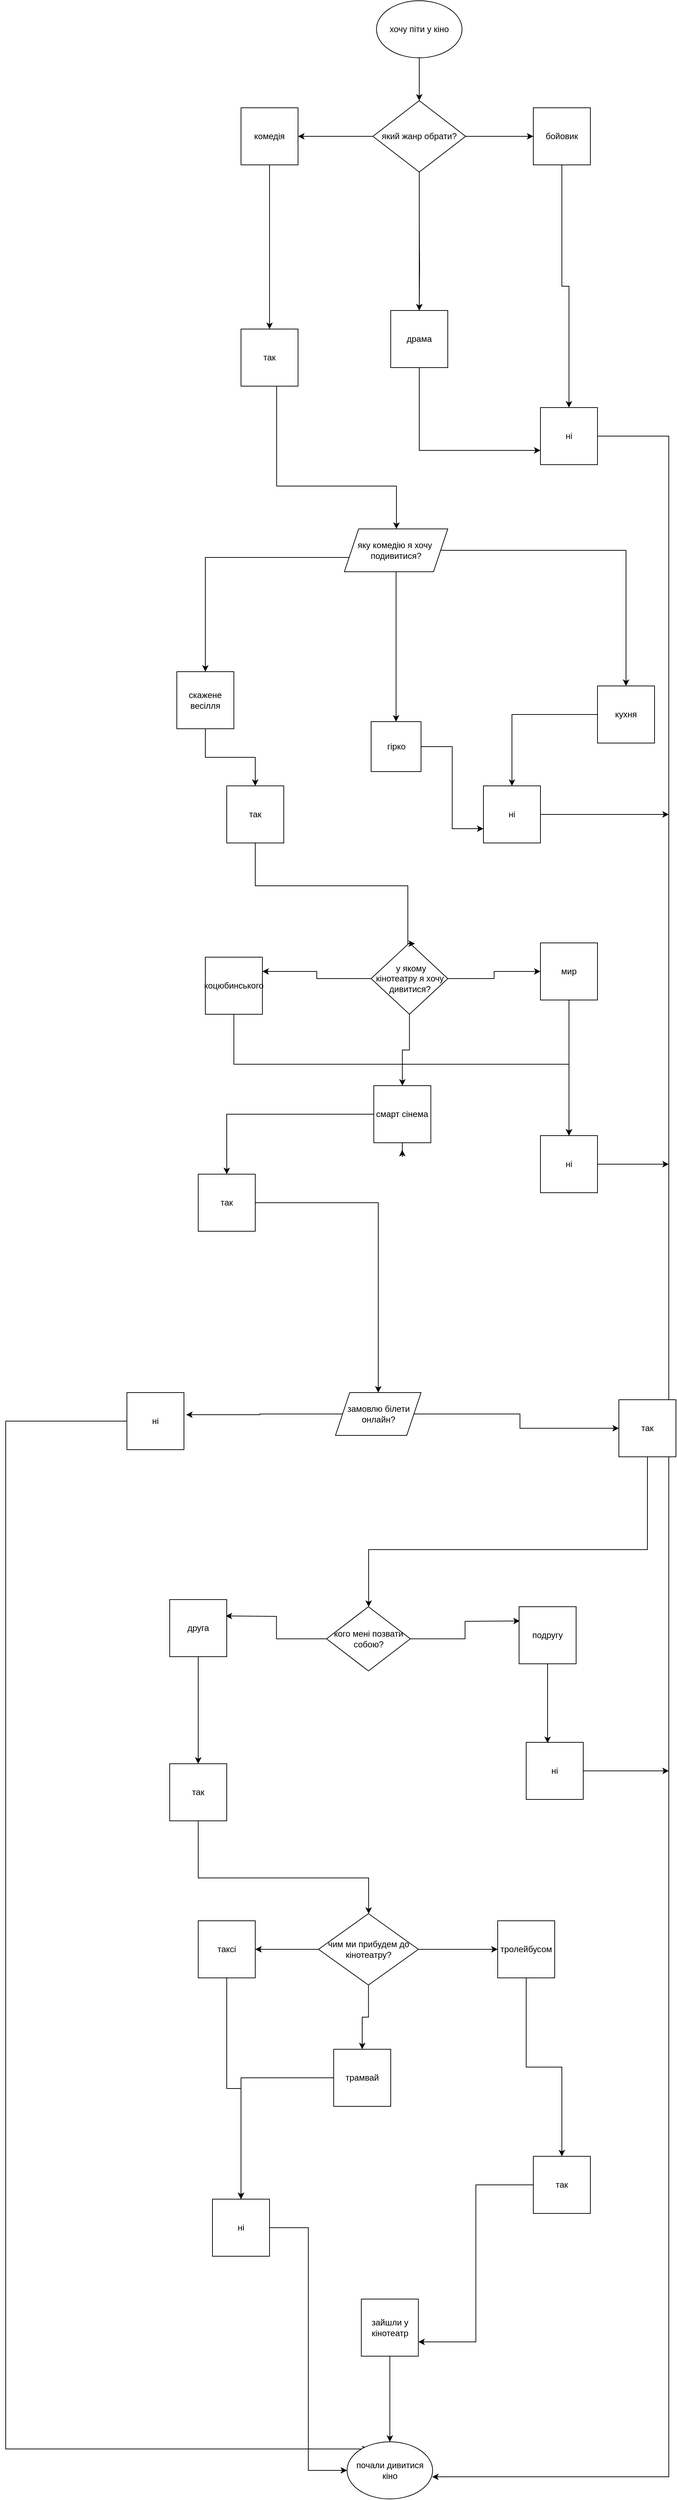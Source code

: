 <mxfile version="20.5.1" type="device" pages="3"><diagram id="jn2JzaI5NsW8pOdzNZXY" name="Сторінка-1"><mxGraphModel dx="1695" dy="482" grid="1" gridSize="10" guides="1" tooltips="1" connect="1" arrows="1" fold="1" page="1" pageScale="1" pageWidth="827" pageHeight="1169" math="0" shadow="0"><root><mxCell id="0"/><mxCell id="1" parent="0"/><mxCell id="ABp7vyV-2J1TD10QJDtU-10" style="edgeStyle=orthogonalEdgeStyle;rounded=0;orthogonalLoop=1;jettySize=auto;html=1;" edge="1" parent="1" source="ABp7vyV-2J1TD10QJDtU-1" target="ABp7vyV-2J1TD10QJDtU-2"><mxGeometry relative="1" as="geometry"/></mxCell><mxCell id="ABp7vyV-2J1TD10QJDtU-1" value="хочу піти у кіно" style="ellipse;whiteSpace=wrap;html=1;" vertex="1" parent="1"><mxGeometry x="300" y="30" width="120" height="80" as="geometry"/></mxCell><mxCell id="ABp7vyV-2J1TD10QJDtU-6" value="" style="edgeStyle=orthogonalEdgeStyle;rounded=0;orthogonalLoop=1;jettySize=auto;html=1;" edge="1" parent="1" target="ABp7vyV-2J1TD10QJDtU-3"><mxGeometry relative="1" as="geometry"><mxPoint x="360" y="340" as="sourcePoint"/></mxGeometry></mxCell><mxCell id="ABp7vyV-2J1TD10QJDtU-7" style="edgeStyle=orthogonalEdgeStyle;rounded=0;orthogonalLoop=1;jettySize=auto;html=1;entryX=0.5;entryY=0;entryDx=0;entryDy=0;" edge="1" parent="1" source="ABp7vyV-2J1TD10QJDtU-2" target="ABp7vyV-2J1TD10QJDtU-3"><mxGeometry relative="1" as="geometry"/></mxCell><mxCell id="ABp7vyV-2J1TD10QJDtU-8" style="edgeStyle=orthogonalEdgeStyle;rounded=0;orthogonalLoop=1;jettySize=auto;html=1;" edge="1" parent="1" source="ABp7vyV-2J1TD10QJDtU-2" target="ABp7vyV-2J1TD10QJDtU-5"><mxGeometry relative="1" as="geometry"/></mxCell><mxCell id="ABp7vyV-2J1TD10QJDtU-9" style="edgeStyle=orthogonalEdgeStyle;rounded=0;orthogonalLoop=1;jettySize=auto;html=1;" edge="1" parent="1" source="ABp7vyV-2J1TD10QJDtU-2" target="ABp7vyV-2J1TD10QJDtU-4"><mxGeometry relative="1" as="geometry"/></mxCell><mxCell id="ABp7vyV-2J1TD10QJDtU-2" value="який жанр обрати?" style="rhombus;whiteSpace=wrap;html=1;" vertex="1" parent="1"><mxGeometry x="295" y="170" width="130" height="100" as="geometry"/></mxCell><mxCell id="ABp7vyV-2J1TD10QJDtU-14" style="edgeStyle=orthogonalEdgeStyle;rounded=0;orthogonalLoop=1;jettySize=auto;html=1;entryX=0;entryY=0.75;entryDx=0;entryDy=0;" edge="1" parent="1" source="ABp7vyV-2J1TD10QJDtU-3" target="ABp7vyV-2J1TD10QJDtU-11"><mxGeometry relative="1" as="geometry"><Array as="points"><mxPoint x="360" y="480"/></Array></mxGeometry></mxCell><mxCell id="ABp7vyV-2J1TD10QJDtU-3" value="драма" style="whiteSpace=wrap;html=1;aspect=fixed;" vertex="1" parent="1"><mxGeometry x="320" y="464" width="80" height="80" as="geometry"/></mxCell><mxCell id="ABp7vyV-2J1TD10QJDtU-13" style="edgeStyle=orthogonalEdgeStyle;rounded=0;orthogonalLoop=1;jettySize=auto;html=1;" edge="1" parent="1" source="ABp7vyV-2J1TD10QJDtU-4" target="ABp7vyV-2J1TD10QJDtU-12"><mxGeometry relative="1" as="geometry"/></mxCell><mxCell id="ABp7vyV-2J1TD10QJDtU-4" value="комедія" style="whiteSpace=wrap;html=1;aspect=fixed;" vertex="1" parent="1"><mxGeometry x="110" y="180" width="80" height="80" as="geometry"/></mxCell><mxCell id="ABp7vyV-2J1TD10QJDtU-15" style="edgeStyle=orthogonalEdgeStyle;rounded=0;orthogonalLoop=1;jettySize=auto;html=1;" edge="1" parent="1" source="ABp7vyV-2J1TD10QJDtU-5" target="ABp7vyV-2J1TD10QJDtU-11"><mxGeometry relative="1" as="geometry"/></mxCell><mxCell id="ABp7vyV-2J1TD10QJDtU-5" value="бойовик" style="whiteSpace=wrap;html=1;aspect=fixed;" vertex="1" parent="1"><mxGeometry x="520" y="180" width="80" height="80" as="geometry"/></mxCell><mxCell id="ABp7vyV-2J1TD10QJDtU-90" style="edgeStyle=orthogonalEdgeStyle;rounded=0;orthogonalLoop=1;jettySize=auto;html=1;entryX=0.994;entryY=0.613;entryDx=0;entryDy=0;entryPerimeter=0;" edge="1" parent="1" source="ABp7vyV-2J1TD10QJDtU-11" target="ABp7vyV-2J1TD10QJDtU-84"><mxGeometry relative="1" as="geometry"><mxPoint x="600" y="3540" as="targetPoint"/><Array as="points"><mxPoint x="710" y="640"/><mxPoint x="710" y="3499"/></Array></mxGeometry></mxCell><mxCell id="ABp7vyV-2J1TD10QJDtU-11" value="ні" style="whiteSpace=wrap;html=1;aspect=fixed;" vertex="1" parent="1"><mxGeometry x="530" y="600" width="80" height="80" as="geometry"/></mxCell><mxCell id="ABp7vyV-2J1TD10QJDtU-23" style="edgeStyle=orthogonalEdgeStyle;rounded=0;orthogonalLoop=1;jettySize=auto;html=1;" edge="1" parent="1" source="ABp7vyV-2J1TD10QJDtU-12" target="ABp7vyV-2J1TD10QJDtU-16"><mxGeometry relative="1" as="geometry"><Array as="points"><mxPoint x="160" y="710"/><mxPoint x="328" y="710"/></Array></mxGeometry></mxCell><mxCell id="ABp7vyV-2J1TD10QJDtU-12" value="так" style="whiteSpace=wrap;html=1;aspect=fixed;" vertex="1" parent="1"><mxGeometry x="110" y="490" width="80" height="80" as="geometry"/></mxCell><mxCell id="ABp7vyV-2J1TD10QJDtU-20" value="" style="edgeStyle=orthogonalEdgeStyle;rounded=0;orthogonalLoop=1;jettySize=auto;html=1;" edge="1" parent="1" source="ABp7vyV-2J1TD10QJDtU-16" target="ABp7vyV-2J1TD10QJDtU-18"><mxGeometry relative="1" as="geometry"><Array as="points"><mxPoint x="60" y="810"/></Array></mxGeometry></mxCell><mxCell id="ABp7vyV-2J1TD10QJDtU-21" style="edgeStyle=orthogonalEdgeStyle;rounded=0;orthogonalLoop=1;jettySize=auto;html=1;" edge="1" parent="1" source="ABp7vyV-2J1TD10QJDtU-16" target="ABp7vyV-2J1TD10QJDtU-17"><mxGeometry relative="1" as="geometry"/></mxCell><mxCell id="ABp7vyV-2J1TD10QJDtU-22" style="edgeStyle=orthogonalEdgeStyle;rounded=0;orthogonalLoop=1;jettySize=auto;html=1;" edge="1" parent="1" source="ABp7vyV-2J1TD10QJDtU-16" target="ABp7vyV-2J1TD10QJDtU-19"><mxGeometry relative="1" as="geometry"/></mxCell><mxCell id="ABp7vyV-2J1TD10QJDtU-16" value="яку комедію я хочу&amp;nbsp;&lt;br&gt;подивитися?" style="shape=parallelogram;perimeter=parallelogramPerimeter;whiteSpace=wrap;html=1;fixedSize=1;" vertex="1" parent="1"><mxGeometry x="255" y="770" width="145" height="60" as="geometry"/></mxCell><mxCell id="ABp7vyV-2J1TD10QJDtU-47" style="edgeStyle=orthogonalEdgeStyle;rounded=0;orthogonalLoop=1;jettySize=auto;html=1;entryX=0;entryY=0.75;entryDx=0;entryDy=0;" edge="1" parent="1" source="ABp7vyV-2J1TD10QJDtU-17" target="ABp7vyV-2J1TD10QJDtU-28"><mxGeometry relative="1" as="geometry"/></mxCell><mxCell id="ABp7vyV-2J1TD10QJDtU-17" value="гірко" style="whiteSpace=wrap;html=1;aspect=fixed;" vertex="1" parent="1"><mxGeometry x="292.5" y="1040" width="70" height="70" as="geometry"/></mxCell><mxCell id="ABp7vyV-2J1TD10QJDtU-46" style="edgeStyle=orthogonalEdgeStyle;rounded=0;orthogonalLoop=1;jettySize=auto;html=1;" edge="1" parent="1" source="ABp7vyV-2J1TD10QJDtU-18" target="ABp7vyV-2J1TD10QJDtU-29"><mxGeometry relative="1" as="geometry"/></mxCell><mxCell id="ABp7vyV-2J1TD10QJDtU-18" value="скажене весілля" style="whiteSpace=wrap;html=1;aspect=fixed;" vertex="1" parent="1"><mxGeometry x="20" y="970" width="80" height="80" as="geometry"/></mxCell><mxCell id="ABp7vyV-2J1TD10QJDtU-48" style="edgeStyle=orthogonalEdgeStyle;rounded=0;orthogonalLoop=1;jettySize=auto;html=1;" edge="1" parent="1" source="ABp7vyV-2J1TD10QJDtU-19" target="ABp7vyV-2J1TD10QJDtU-28"><mxGeometry relative="1" as="geometry"/></mxCell><mxCell id="ABp7vyV-2J1TD10QJDtU-19" value="кухня" style="whiteSpace=wrap;html=1;aspect=fixed;" vertex="1" parent="1"><mxGeometry x="610" y="990" width="80" height="80" as="geometry"/></mxCell><mxCell id="ABp7vyV-2J1TD10QJDtU-30" style="edgeStyle=orthogonalEdgeStyle;rounded=0;orthogonalLoop=1;jettySize=auto;html=1;" edge="1" parent="1" source="ABp7vyV-2J1TD10QJDtU-24" target="ABp7vyV-2J1TD10QJDtU-25"><mxGeometry relative="1" as="geometry"/></mxCell><mxCell id="ABp7vyV-2J1TD10QJDtU-31" style="edgeStyle=orthogonalEdgeStyle;rounded=0;orthogonalLoop=1;jettySize=auto;html=1;entryX=1;entryY=0.25;entryDx=0;entryDy=0;" edge="1" parent="1" source="ABp7vyV-2J1TD10QJDtU-24" target="ABp7vyV-2J1TD10QJDtU-27"><mxGeometry relative="1" as="geometry"/></mxCell><mxCell id="ABp7vyV-2J1TD10QJDtU-32" style="edgeStyle=orthogonalEdgeStyle;rounded=0;orthogonalLoop=1;jettySize=auto;html=1;" edge="1" parent="1" source="ABp7vyV-2J1TD10QJDtU-24" target="ABp7vyV-2J1TD10QJDtU-26"><mxGeometry relative="1" as="geometry"/></mxCell><mxCell id="ABp7vyV-2J1TD10QJDtU-24" value="&amp;nbsp;у якому кінотеатру я хочу дивитися?" style="rhombus;whiteSpace=wrap;html=1;" vertex="1" parent="1"><mxGeometry x="292.5" y="1350" width="107.5" height="100" as="geometry"/></mxCell><mxCell id="ABp7vyV-2J1TD10QJDtU-54" style="edgeStyle=orthogonalEdgeStyle;rounded=0;orthogonalLoop=1;jettySize=auto;html=1;" edge="1" parent="1" source="ABp7vyV-2J1TD10QJDtU-25" target="ABp7vyV-2J1TD10QJDtU-44"><mxGeometry relative="1" as="geometry"/></mxCell><mxCell id="ABp7vyV-2J1TD10QJDtU-25" value="мир" style="whiteSpace=wrap;html=1;aspect=fixed;" vertex="1" parent="1"><mxGeometry x="530" y="1350" width="80" height="80" as="geometry"/></mxCell><mxCell id="ABp7vyV-2J1TD10QJDtU-43" style="edgeStyle=orthogonalEdgeStyle;rounded=0;orthogonalLoop=1;jettySize=auto;html=1;" edge="1" parent="1" source="ABp7vyV-2J1TD10QJDtU-26"><mxGeometry relative="1" as="geometry"><mxPoint x="336" y="1640" as="targetPoint"/></mxGeometry></mxCell><mxCell id="ABp7vyV-2J1TD10QJDtU-49" style="edgeStyle=orthogonalEdgeStyle;rounded=0;orthogonalLoop=1;jettySize=auto;html=1;" edge="1" parent="1" source="ABp7vyV-2J1TD10QJDtU-26" target="ABp7vyV-2J1TD10QJDtU-45"><mxGeometry relative="1" as="geometry"/></mxCell><mxCell id="ABp7vyV-2J1TD10QJDtU-26" value="смарт сінема" style="whiteSpace=wrap;html=1;aspect=fixed;" vertex="1" parent="1"><mxGeometry x="296.25" y="1550" width="80" height="80" as="geometry"/></mxCell><mxCell id="ABp7vyV-2J1TD10QJDtU-53" style="edgeStyle=orthogonalEdgeStyle;rounded=0;orthogonalLoop=1;jettySize=auto;html=1;" edge="1" parent="1" source="ABp7vyV-2J1TD10QJDtU-27" target="ABp7vyV-2J1TD10QJDtU-44"><mxGeometry relative="1" as="geometry"><mxPoint x="440" y="1620" as="targetPoint"/><Array as="points"><mxPoint x="100" y="1520"/><mxPoint x="570" y="1520"/></Array></mxGeometry></mxCell><mxCell id="ABp7vyV-2J1TD10QJDtU-27" value="коцюбинського" style="whiteSpace=wrap;html=1;aspect=fixed;" vertex="1" parent="1"><mxGeometry x="60" y="1370" width="80" height="80" as="geometry"/></mxCell><mxCell id="ABp7vyV-2J1TD10QJDtU-97" style="edgeStyle=orthogonalEdgeStyle;rounded=0;orthogonalLoop=1;jettySize=auto;html=1;" edge="1" parent="1" source="ABp7vyV-2J1TD10QJDtU-28"><mxGeometry relative="1" as="geometry"><mxPoint x="710" y="1170" as="targetPoint"/></mxGeometry></mxCell><mxCell id="ABp7vyV-2J1TD10QJDtU-28" value="ні" style="whiteSpace=wrap;html=1;aspect=fixed;" vertex="1" parent="1"><mxGeometry x="450" y="1130" width="80" height="80" as="geometry"/></mxCell><mxCell id="ABp7vyV-2J1TD10QJDtU-34" style="edgeStyle=orthogonalEdgeStyle;rounded=0;orthogonalLoop=1;jettySize=auto;html=1;entryX=0.572;entryY=0.01;entryDx=0;entryDy=0;entryPerimeter=0;" edge="1" parent="1" source="ABp7vyV-2J1TD10QJDtU-29" target="ABp7vyV-2J1TD10QJDtU-24"><mxGeometry relative="1" as="geometry"><mxPoint x="290" y="1270" as="targetPoint"/><Array as="points"><mxPoint x="130" y="1270"/><mxPoint x="344" y="1270"/></Array></mxGeometry></mxCell><mxCell id="ABp7vyV-2J1TD10QJDtU-29" value="так" style="whiteSpace=wrap;html=1;aspect=fixed;" vertex="1" parent="1"><mxGeometry x="90" y="1130" width="80" height="80" as="geometry"/></mxCell><mxCell id="ABp7vyV-2J1TD10QJDtU-39" style="edgeStyle=orthogonalEdgeStyle;rounded=0;orthogonalLoop=1;jettySize=auto;html=1;entryX=1.038;entryY=0.388;entryDx=0;entryDy=0;entryPerimeter=0;" edge="1" parent="1" source="ABp7vyV-2J1TD10QJDtU-36" target="ABp7vyV-2J1TD10QJDtU-38"><mxGeometry relative="1" as="geometry"><mxPoint x="90" y="1810" as="targetPoint"/></mxGeometry></mxCell><mxCell id="ABp7vyV-2J1TD10QJDtU-41" style="edgeStyle=orthogonalEdgeStyle;rounded=0;orthogonalLoop=1;jettySize=auto;html=1;" edge="1" parent="1" source="ABp7vyV-2J1TD10QJDtU-36" target="ABp7vyV-2J1TD10QJDtU-37"><mxGeometry relative="1" as="geometry"><mxPoint x="520" y="1890" as="targetPoint"/></mxGeometry></mxCell><mxCell id="ABp7vyV-2J1TD10QJDtU-36" value="замовлю білети онлайн?" style="shape=parallelogram;perimeter=parallelogramPerimeter;whiteSpace=wrap;html=1;fixedSize=1;" vertex="1" parent="1"><mxGeometry x="242.5" y="1980" width="120" height="60" as="geometry"/></mxCell><mxCell id="ABp7vyV-2J1TD10QJDtU-64" style="edgeStyle=orthogonalEdgeStyle;rounded=0;orthogonalLoop=1;jettySize=auto;html=1;" edge="1" parent="1" source="ABp7vyV-2J1TD10QJDtU-37" target="ABp7vyV-2J1TD10QJDtU-56"><mxGeometry relative="1" as="geometry"><Array as="points"><mxPoint x="680" y="2200"/><mxPoint x="289" y="2200"/></Array></mxGeometry></mxCell><mxCell id="ABp7vyV-2J1TD10QJDtU-37" value="так" style="whiteSpace=wrap;html=1;aspect=fixed;" vertex="1" parent="1"><mxGeometry x="640" y="1990" width="80" height="80" as="geometry"/></mxCell><mxCell id="ABp7vyV-2J1TD10QJDtU-99" style="edgeStyle=orthogonalEdgeStyle;rounded=0;orthogonalLoop=1;jettySize=auto;html=1;" edge="1" parent="1" source="ABp7vyV-2J1TD10QJDtU-38"><mxGeometry relative="1" as="geometry"><mxPoint x="288.8" y="3460" as="targetPoint"/><Array as="points"><mxPoint x="-220" y="2020"/><mxPoint x="-220" y="3460"/></Array></mxGeometry></mxCell><mxCell id="ABp7vyV-2J1TD10QJDtU-38" value="ні" style="whiteSpace=wrap;html=1;aspect=fixed;" vertex="1" parent="1"><mxGeometry x="-50" y="1980" width="80" height="80" as="geometry"/></mxCell><mxCell id="ABp7vyV-2J1TD10QJDtU-95" style="edgeStyle=orthogonalEdgeStyle;rounded=0;orthogonalLoop=1;jettySize=auto;html=1;" edge="1" parent="1" source="ABp7vyV-2J1TD10QJDtU-44"><mxGeometry relative="1" as="geometry"><mxPoint x="710" y="1660" as="targetPoint"/></mxGeometry></mxCell><mxCell id="ABp7vyV-2J1TD10QJDtU-44" value="ні" style="whiteSpace=wrap;html=1;aspect=fixed;" vertex="1" parent="1"><mxGeometry x="530" y="1620" width="80" height="80" as="geometry"/></mxCell><mxCell id="ABp7vyV-2J1TD10QJDtU-55" style="edgeStyle=orthogonalEdgeStyle;rounded=0;orthogonalLoop=1;jettySize=auto;html=1;" edge="1" parent="1" source="ABp7vyV-2J1TD10QJDtU-45" target="ABp7vyV-2J1TD10QJDtU-36"><mxGeometry relative="1" as="geometry"/></mxCell><mxCell id="ABp7vyV-2J1TD10QJDtU-45" value="так" style="whiteSpace=wrap;html=1;aspect=fixed;" vertex="1" parent="1"><mxGeometry x="50" y="1674" width="80" height="80" as="geometry"/></mxCell><mxCell id="ABp7vyV-2J1TD10QJDtU-61" style="edgeStyle=orthogonalEdgeStyle;rounded=0;orthogonalLoop=1;jettySize=auto;html=1;" edge="1" parent="1" source="ABp7vyV-2J1TD10QJDtU-56"><mxGeometry relative="1" as="geometry"><mxPoint x="501" y="2300" as="targetPoint"/></mxGeometry></mxCell><mxCell id="ABp7vyV-2J1TD10QJDtU-63" style="edgeStyle=orthogonalEdgeStyle;rounded=0;orthogonalLoop=1;jettySize=auto;html=1;" edge="1" parent="1" source="ABp7vyV-2J1TD10QJDtU-56"><mxGeometry relative="1" as="geometry"><mxPoint x="88.5" y="2293" as="targetPoint"/></mxGeometry></mxCell><mxCell id="ABp7vyV-2J1TD10QJDtU-56" value="кого мені позвати собою?" style="rhombus;whiteSpace=wrap;html=1;" vertex="1" parent="1"><mxGeometry x="230" y="2280" width="117.5" height="90" as="geometry"/></mxCell><mxCell id="ABp7vyV-2J1TD10QJDtU-68" style="edgeStyle=orthogonalEdgeStyle;rounded=0;orthogonalLoop=1;jettySize=auto;html=1;" edge="1" parent="1" source="ABp7vyV-2J1TD10QJDtU-57" target="ABp7vyV-2J1TD10QJDtU-66"><mxGeometry relative="1" as="geometry"/></mxCell><mxCell id="ABp7vyV-2J1TD10QJDtU-57" value="друга" style="whiteSpace=wrap;html=1;aspect=fixed;" vertex="1" parent="1"><mxGeometry x="10" y="2270" width="80" height="80" as="geometry"/></mxCell><mxCell id="ABp7vyV-2J1TD10QJDtU-67" style="edgeStyle=orthogonalEdgeStyle;rounded=0;orthogonalLoop=1;jettySize=auto;html=1;entryX=0.375;entryY=0.013;entryDx=0;entryDy=0;entryPerimeter=0;" edge="1" parent="1" source="ABp7vyV-2J1TD10QJDtU-59" target="ABp7vyV-2J1TD10QJDtU-65"><mxGeometry relative="1" as="geometry"/></mxCell><mxCell id="ABp7vyV-2J1TD10QJDtU-59" value="подругу" style="whiteSpace=wrap;html=1;aspect=fixed;" vertex="1" parent="1"><mxGeometry x="500" y="2280" width="80" height="80" as="geometry"/></mxCell><mxCell id="ABp7vyV-2J1TD10QJDtU-93" style="edgeStyle=orthogonalEdgeStyle;rounded=0;orthogonalLoop=1;jettySize=auto;html=1;" edge="1" parent="1" source="ABp7vyV-2J1TD10QJDtU-65"><mxGeometry relative="1" as="geometry"><mxPoint x="710" y="2510" as="targetPoint"/></mxGeometry></mxCell><mxCell id="ABp7vyV-2J1TD10QJDtU-65" value="ні" style="whiteSpace=wrap;html=1;aspect=fixed;" vertex="1" parent="1"><mxGeometry x="510" y="2470" width="80" height="80" as="geometry"/></mxCell><mxCell id="ABp7vyV-2J1TD10QJDtU-70" style="edgeStyle=orthogonalEdgeStyle;rounded=0;orthogonalLoop=1;jettySize=auto;html=1;" edge="1" parent="1" source="ABp7vyV-2J1TD10QJDtU-66" target="ABp7vyV-2J1TD10QJDtU-69"><mxGeometry relative="1" as="geometry"><Array as="points"><mxPoint x="50" y="2660"/><mxPoint x="289" y="2660"/></Array></mxGeometry></mxCell><mxCell id="ABp7vyV-2J1TD10QJDtU-66" value="так" style="whiteSpace=wrap;html=1;aspect=fixed;" vertex="1" parent="1"><mxGeometry x="10" y="2500" width="80" height="80" as="geometry"/></mxCell><mxCell id="ABp7vyV-2J1TD10QJDtU-76" style="edgeStyle=orthogonalEdgeStyle;rounded=0;orthogonalLoop=1;jettySize=auto;html=1;" edge="1" parent="1" source="ABp7vyV-2J1TD10QJDtU-69"><mxGeometry relative="1" as="geometry"><mxPoint x="130" y="2760" as="targetPoint"/></mxGeometry></mxCell><mxCell id="ABp7vyV-2J1TD10QJDtU-77" style="edgeStyle=orthogonalEdgeStyle;rounded=0;orthogonalLoop=1;jettySize=auto;html=1;entryX=0;entryY=0.5;entryDx=0;entryDy=0;" edge="1" parent="1" source="ABp7vyV-2J1TD10QJDtU-69" target="ABp7vyV-2J1TD10QJDtU-73"><mxGeometry relative="1" as="geometry"/></mxCell><mxCell id="ABp7vyV-2J1TD10QJDtU-78" style="edgeStyle=orthogonalEdgeStyle;rounded=0;orthogonalLoop=1;jettySize=auto;html=1;" edge="1" parent="1" source="ABp7vyV-2J1TD10QJDtU-69" target="ABp7vyV-2J1TD10QJDtU-72"><mxGeometry relative="1" as="geometry"/></mxCell><mxCell id="ABp7vyV-2J1TD10QJDtU-69" value="чим ми прибудем до кінотеатру?" style="rhombus;whiteSpace=wrap;html=1;" vertex="1" parent="1"><mxGeometry x="218.75" y="2710" width="140" height="100" as="geometry"/></mxCell><mxCell id="ABp7vyV-2J1TD10QJDtU-88" style="edgeStyle=orthogonalEdgeStyle;rounded=0;orthogonalLoop=1;jettySize=auto;html=1;entryX=1;entryY=0.75;entryDx=0;entryDy=0;" edge="1" parent="1" source="ABp7vyV-2J1TD10QJDtU-71" target="ABp7vyV-2J1TD10QJDtU-83"><mxGeometry relative="1" as="geometry"/></mxCell><mxCell id="ABp7vyV-2J1TD10QJDtU-71" value="так" style="whiteSpace=wrap;html=1;aspect=fixed;" vertex="1" parent="1"><mxGeometry x="520" y="3050" width="80" height="80" as="geometry"/></mxCell><mxCell id="ABp7vyV-2J1TD10QJDtU-80" style="edgeStyle=orthogonalEdgeStyle;rounded=0;orthogonalLoop=1;jettySize=auto;html=1;" edge="1" parent="1" source="ABp7vyV-2J1TD10QJDtU-72" target="ABp7vyV-2J1TD10QJDtU-79"><mxGeometry relative="1" as="geometry"/></mxCell><mxCell id="ABp7vyV-2J1TD10QJDtU-72" value="трамвай" style="whiteSpace=wrap;html=1;aspect=fixed;" vertex="1" parent="1"><mxGeometry x="240" y="2900" width="80" height="80" as="geometry"/></mxCell><mxCell id="ABp7vyV-2J1TD10QJDtU-82" style="edgeStyle=orthogonalEdgeStyle;rounded=0;orthogonalLoop=1;jettySize=auto;html=1;" edge="1" parent="1" source="ABp7vyV-2J1TD10QJDtU-73" target="ABp7vyV-2J1TD10QJDtU-71"><mxGeometry relative="1" as="geometry"/></mxCell><mxCell id="ABp7vyV-2J1TD10QJDtU-73" value="тролейбусом" style="whiteSpace=wrap;html=1;aspect=fixed;" vertex="1" parent="1"><mxGeometry x="470" y="2720" width="80" height="80" as="geometry"/></mxCell><mxCell id="ABp7vyV-2J1TD10QJDtU-81" style="edgeStyle=orthogonalEdgeStyle;rounded=0;orthogonalLoop=1;jettySize=auto;html=1;" edge="1" parent="1" source="ABp7vyV-2J1TD10QJDtU-74" target="ABp7vyV-2J1TD10QJDtU-79"><mxGeometry relative="1" as="geometry"/></mxCell><mxCell id="ABp7vyV-2J1TD10QJDtU-74" value="таксі" style="whiteSpace=wrap;html=1;aspect=fixed;" vertex="1" parent="1"><mxGeometry x="50" y="2720" width="80" height="80" as="geometry"/></mxCell><mxCell id="ABp7vyV-2J1TD10QJDtU-91" style="edgeStyle=orthogonalEdgeStyle;rounded=0;orthogonalLoop=1;jettySize=auto;html=1;entryX=0;entryY=0.5;entryDx=0;entryDy=0;" edge="1" parent="1" source="ABp7vyV-2J1TD10QJDtU-79" target="ABp7vyV-2J1TD10QJDtU-84"><mxGeometry relative="1" as="geometry"/></mxCell><mxCell id="ABp7vyV-2J1TD10QJDtU-79" value="ні" style="whiteSpace=wrap;html=1;aspect=fixed;" vertex="1" parent="1"><mxGeometry x="70" y="3110" width="80" height="80" as="geometry"/></mxCell><mxCell id="ABp7vyV-2J1TD10QJDtU-85" style="edgeStyle=orthogonalEdgeStyle;rounded=0;orthogonalLoop=1;jettySize=auto;html=1;" edge="1" parent="1" source="ABp7vyV-2J1TD10QJDtU-83" target="ABp7vyV-2J1TD10QJDtU-84"><mxGeometry relative="1" as="geometry"/></mxCell><mxCell id="ABp7vyV-2J1TD10QJDtU-83" value="зайшли у кінотеатр" style="whiteSpace=wrap;html=1;aspect=fixed;" vertex="1" parent="1"><mxGeometry x="278.75" y="3250" width="80" height="80" as="geometry"/></mxCell><mxCell id="ABp7vyV-2J1TD10QJDtU-84" value="почали дивитися кіно" style="ellipse;whiteSpace=wrap;html=1;" vertex="1" parent="1"><mxGeometry x="258.75" y="3450" width="120" height="80" as="geometry"/></mxCell></root></mxGraphModel></diagram><diagram id="mDZlbn68FvtuA0Gvvycv" name="Сторінка-2"><mxGraphModel dx="595" dy="351" grid="1" gridSize="10" guides="1" tooltips="1" connect="1" arrows="1" fold="1" page="1" pageScale="1" pageWidth="827" pageHeight="1169" math="0" shadow="0"><root><mxCell id="0"/><mxCell id="1" parent="0"/><mxCell id="znVXHVpeiD_ji0J0gpUV-3" style="edgeStyle=orthogonalEdgeStyle;rounded=0;orthogonalLoop=1;jettySize=auto;html=1;" edge="1" parent="1" source="znVXHVpeiD_ji0J0gpUV-1" target="znVXHVpeiD_ji0J0gpUV-2"><mxGeometry relative="1" as="geometry"/></mxCell><mxCell id="znVXHVpeiD_ji0J0gpUV-1" value="хочу пограти у боулінг" style="ellipse;whiteSpace=wrap;html=1;" vertex="1" parent="1"><mxGeometry x="340" y="60" width="120" height="80" as="geometry"/></mxCell><mxCell id="znVXHVpeiD_ji0J0gpUV-7" style="edgeStyle=orthogonalEdgeStyle;rounded=0;orthogonalLoop=1;jettySize=auto;html=1;" edge="1" parent="1" source="znVXHVpeiD_ji0J0gpUV-2" target="znVXHVpeiD_ji0J0gpUV-6"><mxGeometry relative="1" as="geometry"/></mxCell><mxCell id="znVXHVpeiD_ji0J0gpUV-8" style="edgeStyle=orthogonalEdgeStyle;rounded=0;orthogonalLoop=1;jettySize=auto;html=1;" edge="1" parent="1" source="znVXHVpeiD_ji0J0gpUV-2" target="znVXHVpeiD_ji0J0gpUV-4"><mxGeometry relative="1" as="geometry"/></mxCell><mxCell id="znVXHVpeiD_ji0J0gpUV-9" style="edgeStyle=orthogonalEdgeStyle;rounded=0;orthogonalLoop=1;jettySize=auto;html=1;entryX=1;entryY=0.25;entryDx=0;entryDy=0;" edge="1" parent="1" source="znVXHVpeiD_ji0J0gpUV-2" target="znVXHVpeiD_ji0J0gpUV-5"><mxGeometry relative="1" as="geometry"/></mxCell><mxCell id="znVXHVpeiD_ji0J0gpUV-2" value="де пограти у боулінг?" style="rhombus;whiteSpace=wrap;html=1;" vertex="1" parent="1"><mxGeometry x="355" y="240" width="90" height="80" as="geometry"/></mxCell><mxCell id="znVXHVpeiD_ji0J0gpUV-14" style="edgeStyle=orthogonalEdgeStyle;rounded=0;orthogonalLoop=1;jettySize=auto;html=1;" edge="1" parent="1" source="znVXHVpeiD_ji0J0gpUV-4" target="znVXHVpeiD_ji0J0gpUV-12"><mxGeometry relative="1" as="geometry"><Array as="points"><mxPoint x="620" y="370"/><mxPoint x="170" y="370"/></Array></mxGeometry></mxCell><mxCell id="znVXHVpeiD_ji0J0gpUV-4" value="скайпарк" style="whiteSpace=wrap;html=1;aspect=fixed;" vertex="1" parent="1"><mxGeometry x="580" y="240" width="80" height="80" as="geometry"/></mxCell><mxCell id="znVXHVpeiD_ji0J0gpUV-15" style="edgeStyle=orthogonalEdgeStyle;rounded=0;orthogonalLoop=1;jettySize=auto;html=1;" edge="1" parent="1" source="znVXHVpeiD_ji0J0gpUV-5" target="znVXHVpeiD_ji0J0gpUV-12"><mxGeometry relative="1" as="geometry"/></mxCell><mxCell id="znVXHVpeiD_ji0J0gpUV-5" value="Анастасія" style="whiteSpace=wrap;html=1;aspect=fixed;" vertex="1" parent="1"><mxGeometry x="130" y="260" width="80" height="80" as="geometry"/></mxCell><mxCell id="znVXHVpeiD_ji0J0gpUV-13" style="edgeStyle=orthogonalEdgeStyle;rounded=0;orthogonalLoop=1;jettySize=auto;html=1;entryX=0.888;entryY=0.013;entryDx=0;entryDy=0;entryPerimeter=0;" edge="1" parent="1" source="znVXHVpeiD_ji0J0gpUV-6" target="znVXHVpeiD_ji0J0gpUV-11"><mxGeometry relative="1" as="geometry"/></mxCell><mxCell id="znVXHVpeiD_ji0J0gpUV-6" value="мегамол" style="whiteSpace=wrap;html=1;aspect=fixed;" vertex="1" parent="1"><mxGeometry x="360" y="410" width="80" height="80" as="geometry"/></mxCell><mxCell id="znVXHVpeiD_ji0J0gpUV-79" style="edgeStyle=orthogonalEdgeStyle;rounded=0;orthogonalLoop=1;jettySize=auto;html=1;entryX=1;entryY=0;entryDx=0;entryDy=0;" edge="1" parent="1" source="znVXHVpeiD_ji0J0gpUV-11" target="znVXHVpeiD_ji0J0gpUV-69"><mxGeometry relative="1" as="geometry"><Array as="points"><mxPoint x="550" y="585"/><mxPoint x="550" y="3342"/></Array></mxGeometry></mxCell><mxCell id="znVXHVpeiD_ji0J0gpUV-11" value="ні" style="whiteSpace=wrap;html=1;aspect=fixed;" vertex="1" parent="1"><mxGeometry x="570" y="545" width="80" height="80" as="geometry"/></mxCell><mxCell id="znVXHVpeiD_ji0J0gpUV-17" style="edgeStyle=orthogonalEdgeStyle;rounded=0;orthogonalLoop=1;jettySize=auto;html=1;" edge="1" parent="1" source="znVXHVpeiD_ji0J0gpUV-12" target="znVXHVpeiD_ji0J0gpUV-16"><mxGeometry relative="1" as="geometry"><Array as="points"><mxPoint x="170" y="730"/></Array></mxGeometry></mxCell><mxCell id="znVXHVpeiD_ji0J0gpUV-12" value="так" style="whiteSpace=wrap;html=1;aspect=fixed;" vertex="1" parent="1"><mxGeometry x="130" y="520" width="80" height="80" as="geometry"/></mxCell><mxCell id="znVXHVpeiD_ji0J0gpUV-23" style="edgeStyle=orthogonalEdgeStyle;rounded=0;orthogonalLoop=1;jettySize=auto;html=1;" edge="1" parent="1"><mxGeometry relative="1" as="geometry"><mxPoint x="360" y="774" as="sourcePoint"/><mxPoint x="360" y="924" as="targetPoint"/></mxGeometry></mxCell><mxCell id="znVXHVpeiD_ji0J0gpUV-16" value="приЇхав" style="whiteSpace=wrap;html=1;aspect=fixed;" vertex="1" parent="1"><mxGeometry x="320" y="690" width="80" height="80" as="geometry"/></mxCell><mxCell id="znVXHVpeiD_ji0J0gpUV-21" style="edgeStyle=orthogonalEdgeStyle;rounded=0;orthogonalLoop=1;jettySize=auto;html=1;" edge="1" parent="1" source="znVXHVpeiD_ji0J0gpUV-18" target="znVXHVpeiD_ji0J0gpUV-19"><mxGeometry relative="1" as="geometry"/></mxCell><mxCell id="znVXHVpeiD_ji0J0gpUV-22" style="edgeStyle=orthogonalEdgeStyle;rounded=0;orthogonalLoop=1;jettySize=auto;html=1;entryX=1.025;entryY=0.375;entryDx=0;entryDy=0;entryPerimeter=0;" edge="1" parent="1" source="znVXHVpeiD_ji0J0gpUV-18" target="znVXHVpeiD_ji0J0gpUV-20"><mxGeometry relative="1" as="geometry"/></mxCell><mxCell id="znVXHVpeiD_ji0J0gpUV-18" value="узяти тренера?" style="rhombus;whiteSpace=wrap;html=1;" vertex="1" parent="1"><mxGeometry x="320" y="920" width="80" height="80" as="geometry"/></mxCell><mxCell id="znVXHVpeiD_ji0J0gpUV-19" value="ні" style="whiteSpace=wrap;html=1;aspect=fixed;" vertex="1" parent="1"><mxGeometry x="530" y="920" width="80" height="80" as="geometry"/></mxCell><mxCell id="znVXHVpeiD_ji0J0gpUV-28" style="edgeStyle=orthogonalEdgeStyle;rounded=0;orthogonalLoop=1;jettySize=auto;html=1;entryX=0.5;entryY=0;entryDx=0;entryDy=0;" edge="1" parent="1" source="znVXHVpeiD_ji0J0gpUV-20" target="znVXHVpeiD_ji0J0gpUV-25"><mxGeometry relative="1" as="geometry"><Array as="points"><mxPoint x="264" y="1150"/><mxPoint x="429" y="1150"/></Array></mxGeometry></mxCell><mxCell id="znVXHVpeiD_ji0J0gpUV-20" value="так" style="whiteSpace=wrap;html=1;aspect=fixed;" vertex="1" parent="1"><mxGeometry x="100" y="930" width="80" height="80" as="geometry"/></mxCell><mxCell id="znVXHVpeiD_ji0J0gpUV-35" style="edgeStyle=orthogonalEdgeStyle;rounded=0;orthogonalLoop=1;jettySize=auto;html=1;" edge="1" parent="1" source="znVXHVpeiD_ji0J0gpUV-24" target="znVXHVpeiD_ji0J0gpUV-32"><mxGeometry relative="1" as="geometry"/></mxCell><mxCell id="znVXHVpeiD_ji0J0gpUV-24" value="красивий" style="whiteSpace=wrap;html=1;aspect=fixed;" vertex="1" parent="1"><mxGeometry x="144" y="1380" width="80" height="80" as="geometry"/></mxCell><mxCell id="znVXHVpeiD_ji0J0gpUV-30" style="edgeStyle=orthogonalEdgeStyle;rounded=0;orthogonalLoop=1;jettySize=auto;html=1;entryX=0.627;entryY=0.006;entryDx=0;entryDy=0;entryPerimeter=0;" edge="1" parent="1" source="znVXHVpeiD_ji0J0gpUV-25" target="znVXHVpeiD_ji0J0gpUV-27"><mxGeometry relative="1" as="geometry"><mxPoint x="630" y="1235" as="targetPoint"/></mxGeometry></mxCell><mxCell id="znVXHVpeiD_ji0J0gpUV-31" style="edgeStyle=orthogonalEdgeStyle;rounded=0;orthogonalLoop=1;jettySize=auto;html=1;entryX=0.5;entryY=0;entryDx=0;entryDy=0;" edge="1" parent="1" source="znVXHVpeiD_ji0J0gpUV-25" target="znVXHVpeiD_ji0J0gpUV-24"><mxGeometry relative="1" as="geometry"/></mxCell><mxCell id="znVXHVpeiD_ji0J0gpUV-25" value="який має бути шар?" style="rhombus;whiteSpace=wrap;html=1;" vertex="1" parent="1"><mxGeometry x="379" y="1230" width="100" height="90" as="geometry"/></mxCell><mxCell id="znVXHVpeiD_ji0J0gpUV-34" style="edgeStyle=orthogonalEdgeStyle;rounded=0;orthogonalLoop=1;jettySize=auto;html=1;" edge="1" parent="1" source="znVXHVpeiD_ji0J0gpUV-27" target="znVXHVpeiD_ji0J0gpUV-33"><mxGeometry relative="1" as="geometry"/></mxCell><mxCell id="znVXHVpeiD_ji0J0gpUV-27" value="гарно підходив під його руку" style="whiteSpace=wrap;html=1;aspect=fixed;" vertex="1" parent="1"><mxGeometry x="640" y="1360" width="80" height="80" as="geometry"/></mxCell><mxCell id="znVXHVpeiD_ji0J0gpUV-81" style="edgeStyle=orthogonalEdgeStyle;rounded=0;orthogonalLoop=1;jettySize=auto;html=1;entryX=0;entryY=0.5;entryDx=0;entryDy=0;" edge="1" parent="1" source="znVXHVpeiD_ji0J0gpUV-32" target="znVXHVpeiD_ji0J0gpUV-69"><mxGeometry relative="1" as="geometry"><mxPoint x="60" y="1590" as="targetPoint"/><Array as="points"><mxPoint x="70" y="1580"/><mxPoint x="70" y="3370"/></Array></mxGeometry></mxCell><mxCell id="znVXHVpeiD_ji0J0gpUV-32" value="ні" style="whiteSpace=wrap;html=1;aspect=fixed;" vertex="1" parent="1"><mxGeometry x="140" y="1540" width="80" height="80" as="geometry"/></mxCell><mxCell id="znVXHVpeiD_ji0J0gpUV-37" style="edgeStyle=orthogonalEdgeStyle;rounded=0;orthogonalLoop=1;jettySize=auto;html=1;" edge="1" parent="1" source="znVXHVpeiD_ji0J0gpUV-33" target="znVXHVpeiD_ji0J0gpUV-36"><mxGeometry relative="1" as="geometry"/></mxCell><mxCell id="znVXHVpeiD_ji0J0gpUV-33" value="так" style="whiteSpace=wrap;html=1;aspect=fixed;" vertex="1" parent="1"><mxGeometry x="640" y="1520" width="80" height="80" as="geometry"/></mxCell><mxCell id="znVXHVpeiD_ji0J0gpUV-44" style="edgeStyle=orthogonalEdgeStyle;rounded=0;orthogonalLoop=1;jettySize=auto;html=1;" edge="1" parent="1" source="znVXHVpeiD_ji0J0gpUV-36" target="znVXHVpeiD_ji0J0gpUV-40"><mxGeometry relative="1" as="geometry"/></mxCell><mxCell id="znVXHVpeiD_ji0J0gpUV-46" style="edgeStyle=orthogonalEdgeStyle;rounded=0;orthogonalLoop=1;jettySize=auto;html=1;" edge="1" parent="1" source="znVXHVpeiD_ji0J0gpUV-36" target="znVXHVpeiD_ji0J0gpUV-45"><mxGeometry relative="1" as="geometry"/></mxCell><mxCell id="znVXHVpeiD_ji0J0gpUV-36" value="яка має бути вага&lt;br&gt;шара?" style="rhombus;whiteSpace=wrap;html=1;" vertex="1" parent="1"><mxGeometry x="355" y="1720" width="116" height="100" as="geometry"/></mxCell><mxCell id="znVXHVpeiD_ji0J0gpUV-50" style="edgeStyle=orthogonalEdgeStyle;rounded=0;orthogonalLoop=1;jettySize=auto;html=1;" edge="1" parent="1" source="znVXHVpeiD_ji0J0gpUV-39" target="znVXHVpeiD_ji0J0gpUV-47"><mxGeometry relative="1" as="geometry"/></mxCell><mxCell id="znVXHVpeiD_ji0J0gpUV-39" value="" style="whiteSpace=wrap;html=1;aspect=fixed;" vertex="1" parent="1"><mxGeometry x="174" y="1870" width="100" height="100" as="geometry"/></mxCell><mxCell id="znVXHVpeiD_ji0J0gpUV-40" value="&lt;span style=&quot;color: rgb(73, 84, 94); font-family: Roboto; font-size: 17px; font-style: normal; font-variant-ligatures: normal; font-variant-caps: normal; font-weight: 400; letter-spacing: normal; orphans: 2; text-align: left; text-indent: 0px; text-transform: none; widows: 2; word-spacing: 0px; -webkit-text-stroke-width: 0px; background-color: rgb(255, 255, 255); text-decoration-thickness: initial; text-decoration-style: initial; text-decoration-color: initial; float: none; display: inline !important;&quot;&gt;кулі вагою 14-16 фунтів (6,35-7,23 кг),&lt;/span&gt;" style="text;whiteSpace=wrap;html=1;" vertex="1" parent="1"><mxGeometry x="174" y="1870" width="100" height="40" as="geometry"/></mxCell><mxCell id="znVXHVpeiD_ji0J0gpUV-43" style="edgeStyle=orthogonalEdgeStyle;rounded=0;orthogonalLoop=1;jettySize=auto;html=1;exitX=0.5;exitY=1;exitDx=0;exitDy=0;" edge="1" parent="1" source="znVXHVpeiD_ji0J0gpUV-40" target="znVXHVpeiD_ji0J0gpUV-40"><mxGeometry relative="1" as="geometry"/></mxCell><mxCell id="znVXHVpeiD_ji0J0gpUV-49" style="edgeStyle=orthogonalEdgeStyle;rounded=0;orthogonalLoop=1;jettySize=auto;html=1;" edge="1" parent="1" source="znVXHVpeiD_ji0J0gpUV-45" target="znVXHVpeiD_ji0J0gpUV-48"><mxGeometry relative="1" as="geometry"/></mxCell><mxCell id="znVXHVpeiD_ji0J0gpUV-45" value="кулі 10-12" style="whiteSpace=wrap;html=1;aspect=fixed;" vertex="1" parent="1"><mxGeometry x="570" y="1870" width="80" height="80" as="geometry"/></mxCell><mxCell id="znVXHVpeiD_ji0J0gpUV-61" style="edgeStyle=orthogonalEdgeStyle;rounded=0;orthogonalLoop=1;jettySize=auto;html=1;" edge="1" parent="1" source="znVXHVpeiD_ji0J0gpUV-47" target="znVXHVpeiD_ji0J0gpUV-51"><mxGeometry relative="1" as="geometry"/></mxCell><mxCell id="znVXHVpeiD_ji0J0gpUV-47" value="так" style="whiteSpace=wrap;html=1;aspect=fixed;" vertex="1" parent="1"><mxGeometry x="184" y="2080" width="80" height="80" as="geometry"/></mxCell><mxCell id="znVXHVpeiD_ji0J0gpUV-78" style="edgeStyle=orthogonalEdgeStyle;rounded=0;orthogonalLoop=1;jettySize=auto;html=1;entryX=1.003;entryY=0.6;entryDx=0;entryDy=0;entryPerimeter=0;" edge="1" parent="1" source="znVXHVpeiD_ji0J0gpUV-48" target="znVXHVpeiD_ji0J0gpUV-69"><mxGeometry relative="1" as="geometry"><Array as="points"><mxPoint x="780" y="2090"/><mxPoint x="780" y="3378"/></Array></mxGeometry></mxCell><mxCell id="znVXHVpeiD_ji0J0gpUV-48" value="ні" style="whiteSpace=wrap;html=1;aspect=fixed;" vertex="1" parent="1"><mxGeometry x="570" y="2050" width="80" height="80" as="geometry"/></mxCell><mxCell id="znVXHVpeiD_ji0J0gpUV-57" style="edgeStyle=orthogonalEdgeStyle;rounded=0;orthogonalLoop=1;jettySize=auto;html=1;" edge="1" parent="1" source="znVXHVpeiD_ji0J0gpUV-51" target="znVXHVpeiD_ji0J0gpUV-54"><mxGeometry relative="1" as="geometry"/></mxCell><mxCell id="znVXHVpeiD_ji0J0gpUV-58" style="edgeStyle=orthogonalEdgeStyle;rounded=0;orthogonalLoop=1;jettySize=auto;html=1;" edge="1" parent="1" source="znVXHVpeiD_ji0J0gpUV-51" target="znVXHVpeiD_ji0J0gpUV-55"><mxGeometry relative="1" as="geometry"/></mxCell><mxCell id="znVXHVpeiD_ji0J0gpUV-60" style="edgeStyle=orthogonalEdgeStyle;rounded=0;orthogonalLoop=1;jettySize=auto;html=1;" edge="1" parent="1" source="znVXHVpeiD_ji0J0gpUV-51" target="znVXHVpeiD_ji0J0gpUV-53"><mxGeometry relative="1" as="geometry"/></mxCell><mxCell id="znVXHVpeiD_ji0J0gpUV-51" value="у якому я маю бути взутті?" style="rhombus;whiteSpace=wrap;html=1;" vertex="1" parent="1"><mxGeometry x="379" y="2248" width="80" height="90" as="geometry"/></mxCell><mxCell id="znVXHVpeiD_ji0J0gpUV-68" style="edgeStyle=orthogonalEdgeStyle;rounded=0;orthogonalLoop=1;jettySize=auto;html=1;entryX=0;entryY=0.75;entryDx=0;entryDy=0;" edge="1" parent="1" source="znVXHVpeiD_ji0J0gpUV-53" target="znVXHVpeiD_ji0J0gpUV-64"><mxGeometry relative="1" as="geometry"><mxPoint x="470" y="2840" as="targetPoint"/></mxGeometry></mxCell><mxCell id="znVXHVpeiD_ji0J0gpUV-53" value="кеди" style="whiteSpace=wrap;html=1;aspect=fixed;" vertex="1" parent="1"><mxGeometry x="380" y="2580" width="80" height="80" as="geometry"/></mxCell><mxCell id="znVXHVpeiD_ji0J0gpUV-67" style="edgeStyle=orthogonalEdgeStyle;rounded=0;orthogonalLoop=1;jettySize=auto;html=1;" edge="1" parent="1" source="znVXHVpeiD_ji0J0gpUV-54" target="znVXHVpeiD_ji0J0gpUV-64"><mxGeometry relative="1" as="geometry"><mxPoint x="230" y="2748" as="targetPoint"/><Array as="points"><mxPoint x="610" y="2883"/><mxPoint x="620" y="2883"/></Array></mxGeometry></mxCell><mxCell id="znVXHVpeiD_ji0J0gpUV-54" value="буци" style="whiteSpace=wrap;html=1;aspect=fixed;" vertex="1" parent="1"><mxGeometry x="570" y="2430" width="80" height="80" as="geometry"/></mxCell><mxCell id="znVXHVpeiD_ji0J0gpUV-65" style="edgeStyle=orthogonalEdgeStyle;rounded=0;orthogonalLoop=1;jettySize=auto;html=1;" edge="1" parent="1"><mxGeometry relative="1" as="geometry"><mxPoint x="220" y="2568" as="sourcePoint"/><mxPoint x="210" y="2838" as="targetPoint"/><Array as="points"><mxPoint x="220" y="2838"/></Array></mxGeometry></mxCell><mxCell id="znVXHVpeiD_ji0J0gpUV-55" value="спеціальномку" style="whiteSpace=wrap;html=1;aspect=fixed;" vertex="1" parent="1"><mxGeometry x="144" y="2490" width="80" height="80" as="geometry"/></mxCell><mxCell id="znVXHVpeiD_ji0J0gpUV-74" style="edgeStyle=orthogonalEdgeStyle;rounded=0;orthogonalLoop=1;jettySize=auto;html=1;" edge="1" parent="1" source="znVXHVpeiD_ji0J0gpUV-63" target="znVXHVpeiD_ji0J0gpUV-70"><mxGeometry relative="1" as="geometry"/></mxCell><mxCell id="znVXHVpeiD_ji0J0gpUV-63" value="так" style="whiteSpace=wrap;html=1;aspect=fixed;" vertex="1" parent="1"><mxGeometry x="130" y="2800" width="80" height="80" as="geometry"/></mxCell><mxCell id="znVXHVpeiD_ji0J0gpUV-77" style="edgeStyle=orthogonalEdgeStyle;rounded=0;orthogonalLoop=1;jettySize=auto;html=1;entryX=1;entryY=0.5;entryDx=0;entryDy=0;" edge="1" parent="1" source="znVXHVpeiD_ji0J0gpUV-64" target="znVXHVpeiD_ji0J0gpUV-69"><mxGeometry relative="1" as="geometry"><Array as="points"><mxPoint x="640" y="3370"/></Array></mxGeometry></mxCell><mxCell id="znVXHVpeiD_ji0J0gpUV-64" value="ні" style="whiteSpace=wrap;html=1;aspect=fixed;" vertex="1" parent="1"><mxGeometry x="580" y="2890" width="80" height="80" as="geometry"/></mxCell><mxCell id="znVXHVpeiD_ji0J0gpUV-69" value="граю у боулінг" style="ellipse;whiteSpace=wrap;html=1;" vertex="1" parent="1"><mxGeometry x="351" y="3330" width="120" height="80" as="geometry"/></mxCell><mxCell id="znVXHVpeiD_ji0J0gpUV-72" style="edgeStyle=orthogonalEdgeStyle;rounded=0;orthogonalLoop=1;jettySize=auto;html=1;" edge="1" parent="1" source="znVXHVpeiD_ji0J0gpUV-70" target="znVXHVpeiD_ji0J0gpUV-71"><mxGeometry relative="1" as="geometry"/></mxCell><mxCell id="znVXHVpeiD_ji0J0gpUV-70" value="замах" style="rounded=0;whiteSpace=wrap;html=1;" vertex="1" parent="1"><mxGeometry x="351" y="3030" width="120" height="60" as="geometry"/></mxCell><mxCell id="znVXHVpeiD_ji0J0gpUV-73" style="edgeStyle=orthogonalEdgeStyle;rounded=0;orthogonalLoop=1;jettySize=auto;html=1;" edge="1" parent="1" source="znVXHVpeiD_ji0J0gpUV-71" target="znVXHVpeiD_ji0J0gpUV-69"><mxGeometry relative="1" as="geometry"/></mxCell><mxCell id="znVXHVpeiD_ji0J0gpUV-71" value="кидок" style="rounded=0;whiteSpace=wrap;html=1;" vertex="1" parent="1"><mxGeometry x="351" y="3180" width="120" height="60" as="geometry"/></mxCell></root></mxGraphModel></diagram><diagram id="pVj9OggG6GYc-oWclSIt" name="Сторінка-3"><mxGraphModel dx="595" dy="351" grid="1" gridSize="10" guides="1" tooltips="1" connect="1" arrows="1" fold="1" page="1" pageScale="1" pageWidth="827" pageHeight="1169" math="0" shadow="0"><root><mxCell id="0"/><mxCell id="1" parent="0"/><mxCell id="sP10IirBz9AmFlvXmylU-4" style="edgeStyle=orthogonalEdgeStyle;rounded=0;orthogonalLoop=1;jettySize=auto;html=1;" edge="1" parent="1" source="sP10IirBz9AmFlvXmylU-1" target="sP10IirBz9AmFlvXmylU-2"><mxGeometry relative="1" as="geometry"/></mxCell><mxCell id="sP10IirBz9AmFlvXmylU-1" value="хочу навчитися кататися на велосипеді" style="ellipse;whiteSpace=wrap;html=1;" vertex="1" parent="1"><mxGeometry x="240" y="30" width="120" height="80" as="geometry"/></mxCell><mxCell id="sP10IirBz9AmFlvXmylU-5" style="edgeStyle=orthogonalEdgeStyle;rounded=0;orthogonalLoop=1;jettySize=auto;html=1;" edge="1" parent="1" source="sP10IirBz9AmFlvXmylU-2" target="sP10IirBz9AmFlvXmylU-3"><mxGeometry relative="1" as="geometry"/></mxCell><mxCell id="sP10IirBz9AmFlvXmylU-2" value="одягаю шолом" style="whiteSpace=wrap;html=1;aspect=fixed;" vertex="1" parent="1"><mxGeometry x="260" y="230" width="80" height="80" as="geometry"/></mxCell><mxCell id="sP10IirBz9AmFlvXmylU-8" style="edgeStyle=orthogonalEdgeStyle;rounded=0;orthogonalLoop=1;jettySize=auto;html=1;" edge="1" parent="1" source="sP10IirBz9AmFlvXmylU-3" target="sP10IirBz9AmFlvXmylU-7"><mxGeometry relative="1" as="geometry"/></mxCell><mxCell id="sP10IirBz9AmFlvXmylU-3" value="купую світло від бині елементи" style="whiteSpace=wrap;html=1;aspect=fixed;" vertex="1" parent="1"><mxGeometry x="260" y="460" width="80" height="80" as="geometry"/></mxCell><mxCell id="sP10IirBz9AmFlvXmylU-11" style="edgeStyle=orthogonalEdgeStyle;rounded=0;orthogonalLoop=1;jettySize=auto;html=1;entryX=0.5;entryY=0;entryDx=0;entryDy=0;" edge="1" parent="1"><mxGeometry relative="1" as="geometry"><mxPoint x="300" y="762" as="sourcePoint"/><mxPoint x="300" y="842" as="targetPoint"/></mxGeometry></mxCell><mxCell id="sP10IirBz9AmFlvXmylU-7" value="купую наколінники" style="whiteSpace=wrap;html=1;aspect=fixed;" vertex="1" parent="1"><mxGeometry x="250" y="660" width="100" height="100" as="geometry"/></mxCell><mxCell id="sP10IirBz9AmFlvXmylU-17" style="edgeStyle=orthogonalEdgeStyle;rounded=0;orthogonalLoop=1;jettySize=auto;html=1;entryX=0.5;entryY=0;entryDx=0;entryDy=0;" edge="1" parent="1" source="sP10IirBz9AmFlvXmylU-10" target="sP10IirBz9AmFlvXmylU-12"><mxGeometry relative="1" as="geometry"/></mxCell><mxCell id="sP10IirBz9AmFlvXmylU-10" value="регулюю сидіння та кермо" style="whiteSpace=wrap;html=1;aspect=fixed;" vertex="1" parent="1"><mxGeometry x="260" y="840" width="80" height="80" as="geometry"/></mxCell><mxCell id="sP10IirBz9AmFlvXmylU-15" style="edgeStyle=orthogonalEdgeStyle;rounded=0;orthogonalLoop=1;jettySize=auto;html=1;entryX=0;entryY=0.5;entryDx=0;entryDy=0;" edge="1" parent="1" source="sP10IirBz9AmFlvXmylU-12" target="sP10IirBz9AmFlvXmylU-14"><mxGeometry relative="1" as="geometry"/></mxCell><mxCell id="sP10IirBz9AmFlvXmylU-16" style="edgeStyle=orthogonalEdgeStyle;rounded=0;orthogonalLoop=1;jettySize=auto;html=1;" edge="1" parent="1" source="sP10IirBz9AmFlvXmylU-12" target="sP10IirBz9AmFlvXmylU-13"><mxGeometry relative="1" as="geometry"/></mxCell><mxCell id="sP10IirBz9AmFlvXmylU-12" value="де буду Їздити?" style="rhombus;whiteSpace=wrap;html=1;" vertex="1" parent="1"><mxGeometry x="260" y="1010" width="80" height="80" as="geometry"/></mxCell><mxCell id="sP10IirBz9AmFlvXmylU-23" style="edgeStyle=orthogonalEdgeStyle;rounded=0;orthogonalLoop=1;jettySize=auto;html=1;entryX=0.622;entryY=-0.01;entryDx=0;entryDy=0;entryPerimeter=0;" edge="1" parent="1" source="sP10IirBz9AmFlvXmylU-13" target="sP10IirBz9AmFlvXmylU-20"><mxGeometry relative="1" as="geometry"/></mxCell><mxCell id="sP10IirBz9AmFlvXmylU-13" value="на велосипедній доріжці" style="whiteSpace=wrap;html=1;aspect=fixed;" vertex="1" parent="1"><mxGeometry x="50" y="1009" width="80" height="80" as="geometry"/></mxCell><mxCell id="sP10IirBz9AmFlvXmylU-22" style="edgeStyle=orthogonalEdgeStyle;rounded=0;orthogonalLoop=1;jettySize=auto;html=1;entryX=0.375;entryY=0;entryDx=0;entryDy=0;entryPerimeter=0;" edge="1" parent="1" source="sP10IirBz9AmFlvXmylU-14" target="sP10IirBz9AmFlvXmylU-19"><mxGeometry relative="1" as="geometry"/></mxCell><mxCell id="sP10IirBz9AmFlvXmylU-14" value="дорога" style="whiteSpace=wrap;html=1;aspect=fixed;" vertex="1" parent="1"><mxGeometry x="430" y="1010" width="80" height="80" as="geometry"/></mxCell><mxCell id="sP10IirBz9AmFlvXmylU-34" style="edgeStyle=orthogonalEdgeStyle;rounded=0;orthogonalLoop=1;jettySize=auto;html=1;entryX=0.992;entryY=0.625;entryDx=0;entryDy=0;entryPerimeter=0;" edge="1" parent="1"><mxGeometry relative="1" as="geometry"><mxPoint x="522" y="1250" as="sourcePoint"/><mxPoint x="311.04" y="2330" as="targetPoint"/><Array as="points"><mxPoint x="602" y="1250"/><mxPoint x="602" y="2330"/></Array></mxGeometry></mxCell><mxCell id="sP10IirBz9AmFlvXmylU-19" value="ні" style="whiteSpace=wrap;html=1;aspect=fixed;" vertex="1" parent="1"><mxGeometry x="440" y="1210" width="80" height="80" as="geometry"/></mxCell><mxCell id="sP10IirBz9AmFlvXmylU-26" style="edgeStyle=orthogonalEdgeStyle;rounded=0;orthogonalLoop=1;jettySize=auto;html=1;" edge="1" parent="1" source="sP10IirBz9AmFlvXmylU-20" target="sP10IirBz9AmFlvXmylU-24"><mxGeometry relative="1" as="geometry"/></mxCell><mxCell id="sP10IirBz9AmFlvXmylU-20" value="так" style="whiteSpace=wrap;html=1;aspect=fixed;" vertex="1" parent="1"><mxGeometry x="40" y="1210" width="80" height="80" as="geometry"/></mxCell><mxCell id="sP10IirBz9AmFlvXmylU-27" style="edgeStyle=orthogonalEdgeStyle;rounded=0;orthogonalLoop=1;jettySize=auto;html=1;" edge="1" parent="1" source="sP10IirBz9AmFlvXmylU-24" target="sP10IirBz9AmFlvXmylU-25"><mxGeometry relative="1" as="geometry"/></mxCell><mxCell id="sP10IirBz9AmFlvXmylU-24" value="вчусь правильно&lt;br&gt;тримати" style="whiteSpace=wrap;html=1;aspect=fixed;" vertex="1" parent="1"><mxGeometry x="210" y="1430" width="80" height="80" as="geometry"/></mxCell><mxCell id="sP10IirBz9AmFlvXmylU-31" style="edgeStyle=orthogonalEdgeStyle;rounded=0;orthogonalLoop=1;jettySize=auto;html=1;entryX=0.5;entryY=0;entryDx=0;entryDy=0;" edge="1" parent="1" source="sP10IirBz9AmFlvXmylU-25" target="sP10IirBz9AmFlvXmylU-28"><mxGeometry relative="1" as="geometry"/></mxCell><mxCell id="sP10IirBz9AmFlvXmylU-25" value="вчусь тримати рівновагу" style="whiteSpace=wrap;html=1;aspect=fixed;" vertex="1" parent="1"><mxGeometry x="210" y="1640" width="80" height="80" as="geometry"/></mxCell><mxCell id="sP10IirBz9AmFlvXmylU-30" style="edgeStyle=orthogonalEdgeStyle;rounded=0;orthogonalLoop=1;jettySize=auto;html=1;" edge="1" parent="1" source="sP10IirBz9AmFlvXmylU-28" target="sP10IirBz9AmFlvXmylU-29"><mxGeometry relative="1" as="geometry"/></mxCell><mxCell id="sP10IirBz9AmFlvXmylU-28" value="рушаю" style="whiteSpace=wrap;html=1;aspect=fixed;" vertex="1" parent="1"><mxGeometry x="210" y="1820" width="80" height="80" as="geometry"/></mxCell><mxCell id="sP10IirBz9AmFlvXmylU-33" style="edgeStyle=orthogonalEdgeStyle;rounded=0;orthogonalLoop=1;jettySize=auto;html=1;" edge="1" parent="1" source="sP10IirBz9AmFlvXmylU-29" target="sP10IirBz9AmFlvXmylU-32"><mxGeometry relative="1" as="geometry"/></mxCell><mxCell id="sP10IirBz9AmFlvXmylU-29" value="Їду" style="whiteSpace=wrap;html=1;aspect=fixed;" vertex="1" parent="1"><mxGeometry x="210" y="2030" width="80" height="80" as="geometry"/></mxCell><mxCell id="sP10IirBz9AmFlvXmylU-32" value="навчився кататися на велосипеді" style="ellipse;whiteSpace=wrap;html=1;" vertex="1" parent="1"><mxGeometry x="190" y="2280" width="120" height="80" as="geometry"/></mxCell></root></mxGraphModel></diagram></mxfile>